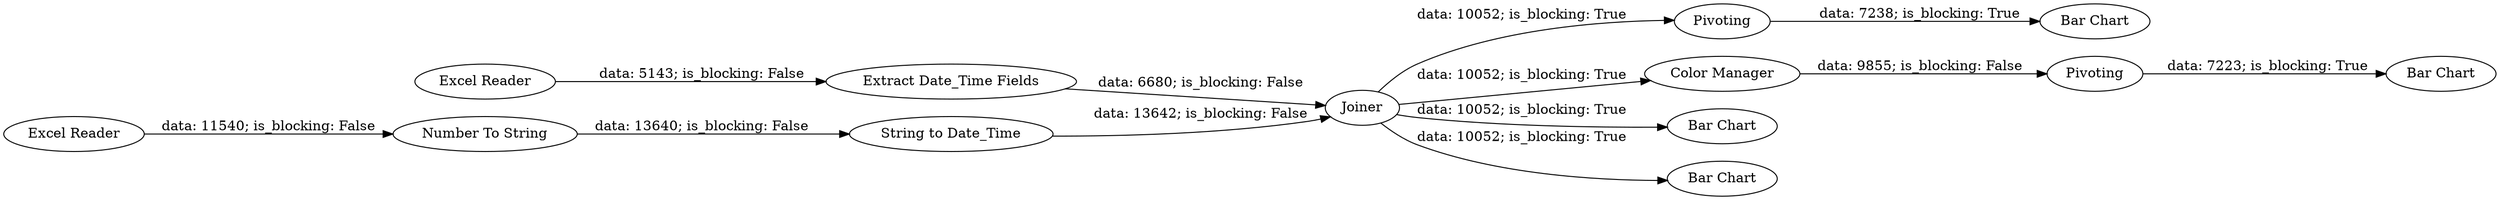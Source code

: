 digraph {
	"2045711182434097434_67" [label=Pivoting]
	"2045711182434097434_95" [label=Pivoting]
	"2045711182434097434_81" [label="Extract Date_Time Fields"]
	"2045711182434097434_80" [label="Excel Reader"]
	"2045711182434097434_1" [label="Bar Chart"]
	"2045711182434097434_75" [label="Number To String"]
	"2045711182434097434_77" [label="Excel Reader"]
	"2045711182434097434_20" [label="Color Manager"]
	"2045711182434097434_93" [label="Bar Chart"]
	"2045711182434097434_92" [label="Bar Chart"]
	"2045711182434097434_79" [label="String to Date_Time"]
	"2045711182434097434_94" [label="Bar Chart"]
	"2045711182434097434_78" [label=Joiner]
	"2045711182434097434_75" -> "2045711182434097434_79" [label="data: 13640; is_blocking: False"]
	"2045711182434097434_77" -> "2045711182434097434_75" [label="data: 11540; is_blocking: False"]
	"2045711182434097434_78" -> "2045711182434097434_92" [label="data: 10052; is_blocking: True"]
	"2045711182434097434_79" -> "2045711182434097434_78" [label="data: 13642; is_blocking: False"]
	"2045711182434097434_78" -> "2045711182434097434_94" [label="data: 10052; is_blocking: True"]
	"2045711182434097434_80" -> "2045711182434097434_81" [label="data: 5143; is_blocking: False"]
	"2045711182434097434_20" -> "2045711182434097434_67" [label="data: 9855; is_blocking: False"]
	"2045711182434097434_67" -> "2045711182434097434_1" [label="data: 7223; is_blocking: True"]
	"2045711182434097434_78" -> "2045711182434097434_95" [label="data: 10052; is_blocking: True"]
	"2045711182434097434_95" -> "2045711182434097434_93" [label="data: 7238; is_blocking: True"]
	"2045711182434097434_81" -> "2045711182434097434_78" [label="data: 6680; is_blocking: False"]
	"2045711182434097434_78" -> "2045711182434097434_20" [label="data: 10052; is_blocking: True"]
	rankdir=LR
}
